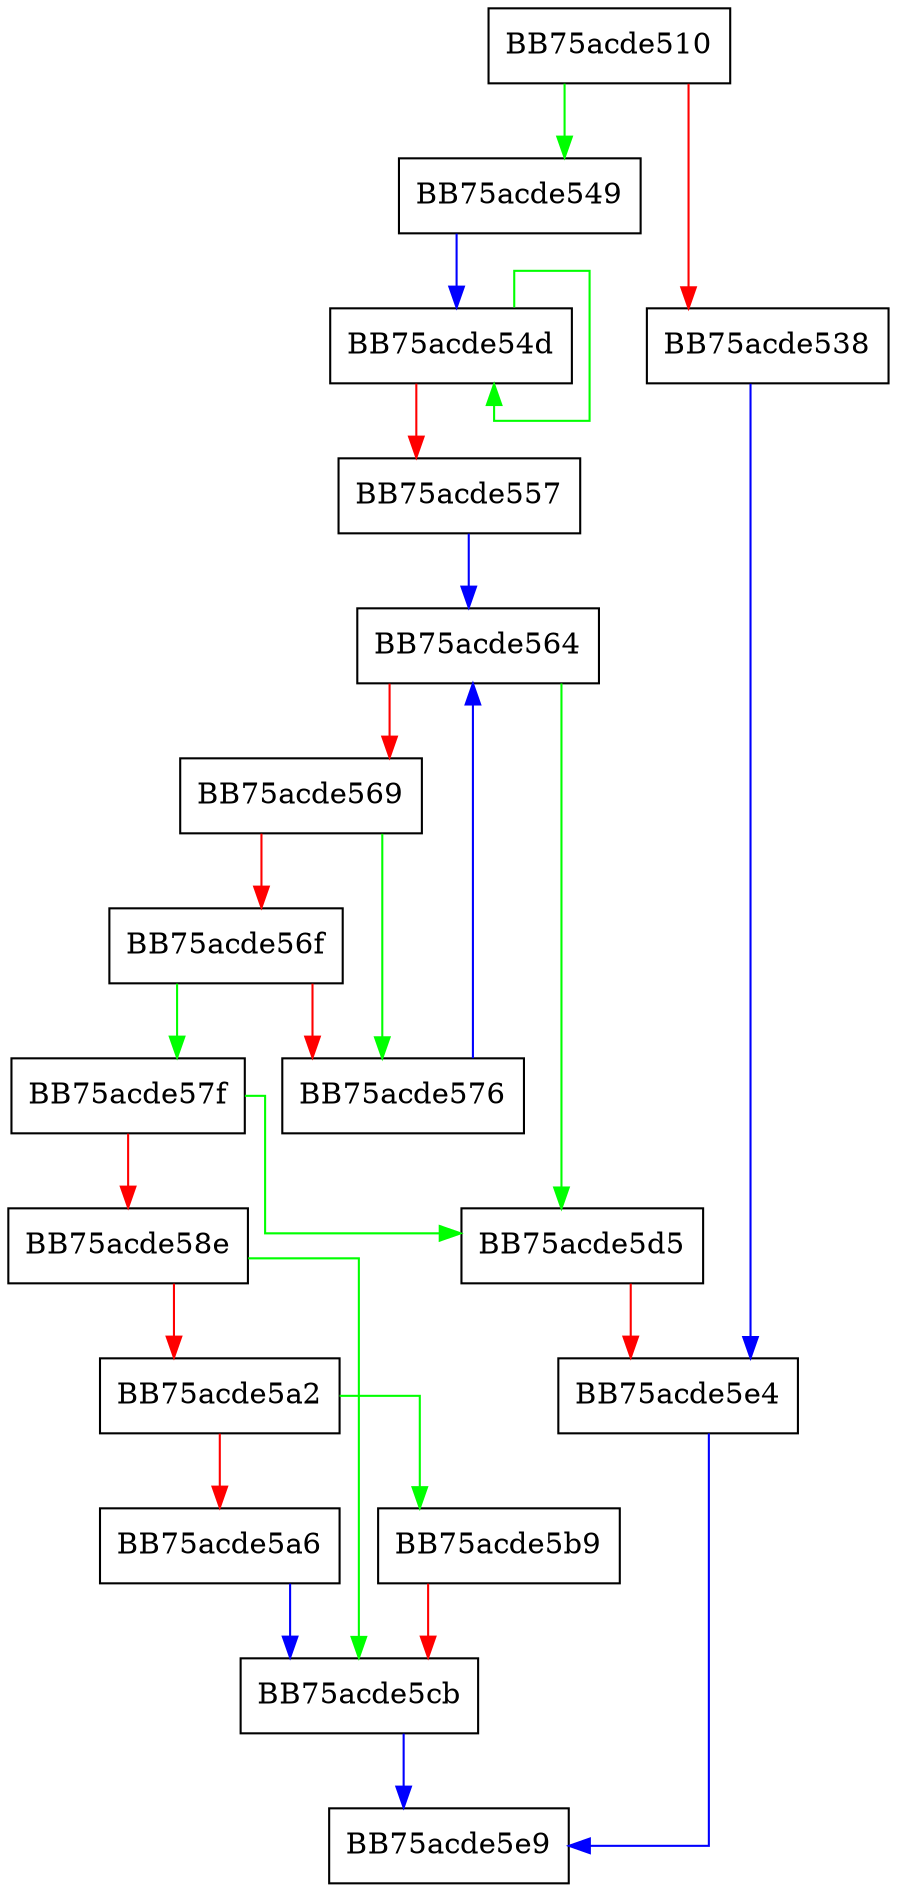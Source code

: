 digraph ActOnRegValueDelete {
  node [shape="box"];
  graph [splines=ortho];
  BB75acde510 -> BB75acde549 [color="green"];
  BB75acde510 -> BB75acde538 [color="red"];
  BB75acde538 -> BB75acde5e4 [color="blue"];
  BB75acde549 -> BB75acde54d [color="blue"];
  BB75acde54d -> BB75acde54d [color="green"];
  BB75acde54d -> BB75acde557 [color="red"];
  BB75acde557 -> BB75acde564 [color="blue"];
  BB75acde564 -> BB75acde5d5 [color="green"];
  BB75acde564 -> BB75acde569 [color="red"];
  BB75acde569 -> BB75acde576 [color="green"];
  BB75acde569 -> BB75acde56f [color="red"];
  BB75acde56f -> BB75acde57f [color="green"];
  BB75acde56f -> BB75acde576 [color="red"];
  BB75acde576 -> BB75acde564 [color="blue"];
  BB75acde57f -> BB75acde5d5 [color="green"];
  BB75acde57f -> BB75acde58e [color="red"];
  BB75acde58e -> BB75acde5cb [color="green"];
  BB75acde58e -> BB75acde5a2 [color="red"];
  BB75acde5a2 -> BB75acde5b9 [color="green"];
  BB75acde5a2 -> BB75acde5a6 [color="red"];
  BB75acde5a6 -> BB75acde5cb [color="blue"];
  BB75acde5b9 -> BB75acde5cb [color="red"];
  BB75acde5cb -> BB75acde5e9 [color="blue"];
  BB75acde5d5 -> BB75acde5e4 [color="red"];
  BB75acde5e4 -> BB75acde5e9 [color="blue"];
}